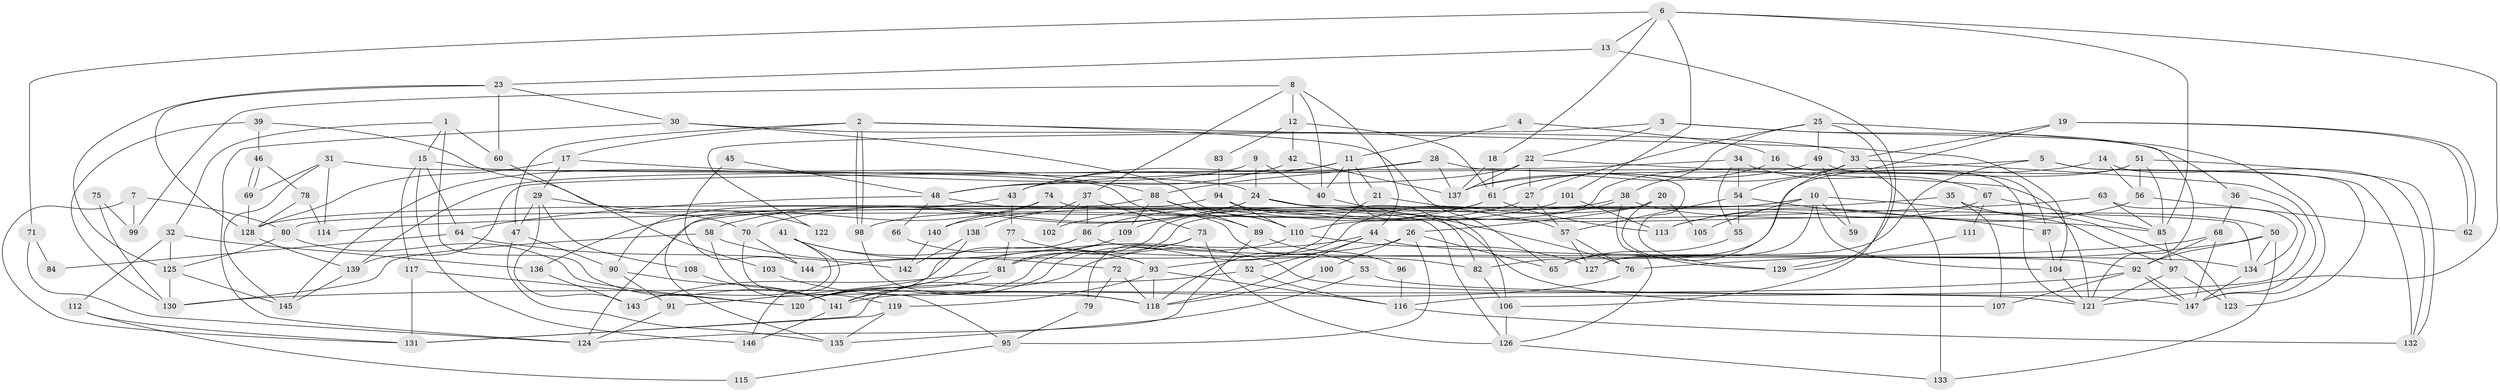 // Generated by graph-tools (version 1.1) at 2025/11/02/27/25 16:11:23]
// undirected, 147 vertices, 294 edges
graph export_dot {
graph [start="1"]
  node [color=gray90,style=filled];
  1;
  2;
  3;
  4;
  5;
  6;
  7;
  8;
  9;
  10;
  11;
  12;
  13;
  14;
  15;
  16;
  17;
  18;
  19;
  20;
  21;
  22;
  23;
  24;
  25;
  26;
  27;
  28;
  29;
  30;
  31;
  32;
  33;
  34;
  35;
  36;
  37;
  38;
  39;
  40;
  41;
  42;
  43;
  44;
  45;
  46;
  47;
  48;
  49;
  50;
  51;
  52;
  53;
  54;
  55;
  56;
  57;
  58;
  59;
  60;
  61;
  62;
  63;
  64;
  65;
  66;
  67;
  68;
  69;
  70;
  71;
  72;
  73;
  74;
  75;
  76;
  77;
  78;
  79;
  80;
  81;
  82;
  83;
  84;
  85;
  86;
  87;
  88;
  89;
  90;
  91;
  92;
  93;
  94;
  95;
  96;
  97;
  98;
  99;
  100;
  101;
  102;
  103;
  104;
  105;
  106;
  107;
  108;
  109;
  110;
  111;
  112;
  113;
  114;
  115;
  116;
  117;
  118;
  119;
  120;
  121;
  122;
  123;
  124;
  125;
  126;
  127;
  128;
  129;
  130;
  131;
  132;
  133;
  134;
  135;
  136;
  137;
  138;
  139;
  140;
  141;
  142;
  143;
  144;
  145;
  146;
  147;
  1 -- 15;
  1 -- 141;
  1 -- 32;
  1 -- 60;
  2 -- 98;
  2 -- 98;
  2 -- 17;
  2 -- 47;
  2 -- 65;
  2 -- 104;
  3 -- 36;
  3 -- 147;
  3 -- 22;
  3 -- 122;
  4 -- 11;
  4 -- 16;
  5 -- 132;
  5 -- 127;
  5 -- 43;
  5 -- 123;
  6 -- 121;
  6 -- 85;
  6 -- 13;
  6 -- 18;
  6 -- 71;
  6 -- 101;
  7 -- 131;
  7 -- 80;
  7 -- 99;
  8 -- 44;
  8 -- 12;
  8 -- 37;
  8 -- 40;
  8 -- 99;
  9 -- 40;
  9 -- 145;
  9 -- 24;
  10 -- 97;
  10 -- 104;
  10 -- 59;
  10 -- 81;
  10 -- 105;
  10 -- 127;
  10 -- 128;
  11 -- 40;
  11 -- 43;
  11 -- 21;
  11 -- 106;
  11 -- 139;
  12 -- 42;
  12 -- 61;
  12 -- 83;
  13 -- 23;
  13 -- 129;
  14 -- 137;
  14 -- 132;
  14 -- 56;
  15 -- 146;
  15 -- 24;
  15 -- 64;
  15 -- 117;
  16 -- 121;
  16 -- 137;
  17 -- 88;
  17 -- 128;
  17 -- 29;
  18 -- 61;
  18 -- 137;
  19 -- 62;
  19 -- 62;
  19 -- 65;
  19 -- 33;
  20 -- 129;
  20 -- 81;
  20 -- 26;
  20 -- 105;
  21 -- 57;
  21 -- 141;
  22 -- 121;
  22 -- 27;
  22 -- 48;
  22 -- 137;
  23 -- 128;
  23 -- 30;
  23 -- 60;
  23 -- 125;
  24 -- 85;
  24 -- 58;
  24 -- 70;
  24 -- 82;
  24 -- 134;
  25 -- 38;
  25 -- 106;
  25 -- 27;
  25 -- 49;
  25 -- 121;
  26 -- 65;
  26 -- 95;
  26 -- 100;
  26 -- 144;
  27 -- 57;
  27 -- 86;
  28 -- 137;
  28 -- 43;
  28 -- 88;
  28 -- 129;
  29 -- 143;
  29 -- 47;
  29 -- 108;
  29 -- 122;
  30 -- 124;
  30 -- 33;
  30 -- 110;
  31 -- 69;
  31 -- 145;
  31 -- 89;
  31 -- 114;
  32 -- 125;
  32 -- 112;
  32 -- 136;
  33 -- 147;
  33 -- 54;
  33 -- 61;
  33 -- 133;
  34 -- 67;
  34 -- 54;
  34 -- 55;
  34 -- 139;
  35 -- 80;
  35 -- 107;
  35 -- 123;
  36 -- 68;
  36 -- 116;
  37 -- 86;
  37 -- 73;
  37 -- 102;
  37 -- 138;
  38 -- 50;
  38 -- 118;
  38 -- 126;
  38 -- 140;
  39 -- 46;
  39 -- 70;
  39 -- 130;
  40 -- 76;
  41 -- 93;
  41 -- 121;
  41 -- 143;
  41 -- 146;
  42 -- 137;
  42 -- 48;
  43 -- 77;
  43 -- 90;
  44 -- 118;
  44 -- 131;
  44 -- 52;
  44 -- 134;
  45 -- 144;
  45 -- 48;
  46 -- 78;
  46 -- 69;
  46 -- 69;
  47 -- 90;
  47 -- 135;
  48 -- 53;
  48 -- 64;
  48 -- 66;
  49 -- 61;
  49 -- 59;
  49 -- 87;
  50 -- 134;
  50 -- 133;
  50 -- 76;
  50 -- 92;
  51 -- 82;
  51 -- 110;
  51 -- 56;
  51 -- 85;
  51 -- 132;
  52 -- 120;
  52 -- 116;
  53 -- 147;
  53 -- 135;
  54 -- 57;
  54 -- 55;
  54 -- 87;
  55 -- 65;
  56 -- 62;
  56 -- 113;
  57 -- 76;
  57 -- 127;
  58 -- 130;
  58 -- 72;
  58 -- 119;
  60 -- 103;
  61 -- 113;
  61 -- 98;
  61 -- 102;
  63 -- 85;
  63 -- 134;
  63 -- 114;
  64 -- 84;
  64 -- 142;
  66 -- 93;
  67 -- 113;
  67 -- 85;
  67 -- 111;
  68 -- 147;
  68 -- 92;
  68 -- 93;
  69 -- 128;
  70 -- 95;
  70 -- 144;
  71 -- 124;
  71 -- 84;
  72 -- 118;
  72 -- 79;
  73 -- 81;
  73 -- 79;
  73 -- 126;
  74 -- 140;
  74 -- 126;
  74 -- 136;
  75 -- 99;
  75 -- 130;
  76 -- 141;
  77 -- 82;
  77 -- 81;
  78 -- 114;
  78 -- 128;
  79 -- 95;
  80 -- 125;
  80 -- 120;
  81 -- 143;
  81 -- 120;
  82 -- 106;
  83 -- 94;
  85 -- 97;
  86 -- 92;
  86 -- 91;
  87 -- 104;
  88 -- 110;
  88 -- 89;
  88 -- 109;
  88 -- 135;
  89 -- 96;
  89 -- 124;
  90 -- 91;
  90 -- 141;
  91 -- 124;
  92 -- 147;
  92 -- 147;
  92 -- 107;
  92 -- 130;
  93 -- 119;
  93 -- 116;
  93 -- 118;
  94 -- 110;
  94 -- 124;
  94 -- 107;
  95 -- 115;
  96 -- 116;
  97 -- 123;
  97 -- 121;
  98 -- 118;
  100 -- 118;
  101 -- 109;
  101 -- 113;
  103 -- 118;
  104 -- 121;
  106 -- 126;
  108 -- 141;
  109 -- 120;
  110 -- 127;
  110 -- 120;
  111 -- 129;
  112 -- 131;
  112 -- 115;
  116 -- 132;
  117 -- 120;
  117 -- 131;
  119 -- 135;
  119 -- 131;
  125 -- 130;
  125 -- 145;
  126 -- 133;
  128 -- 139;
  134 -- 147;
  136 -- 143;
  138 -- 141;
  138 -- 142;
  139 -- 145;
  140 -- 142;
  141 -- 146;
}
